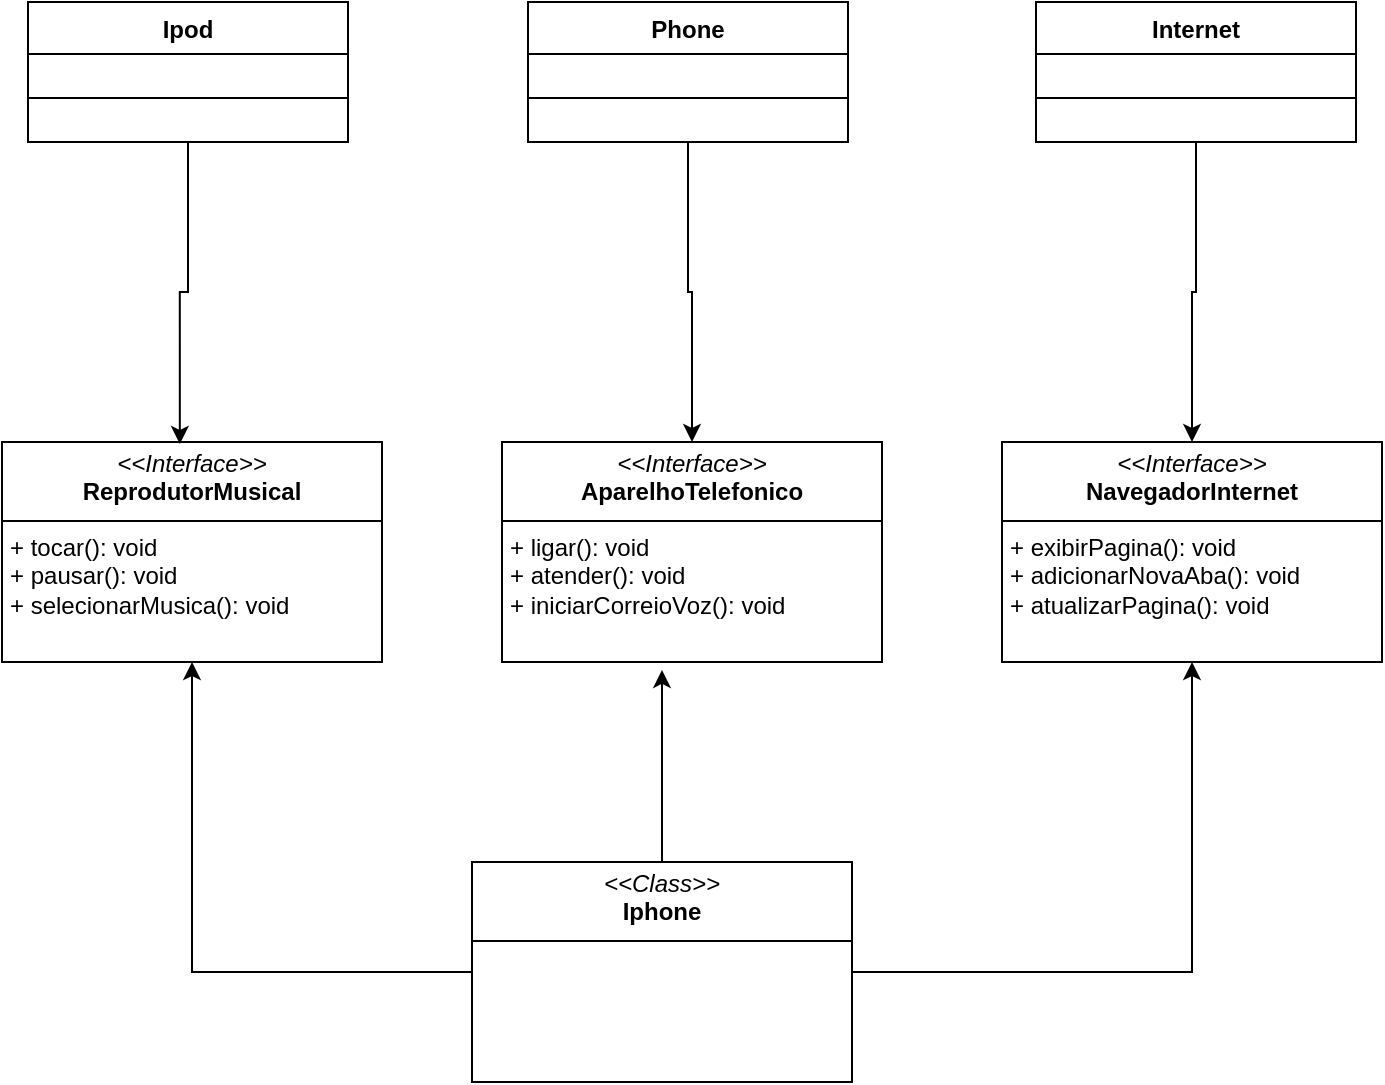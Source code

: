 <mxfile version="24.3.1" type="github">
  <diagram name="Página-1" id="_-jYr5z-x3jwiVXwiHpg">
    <mxGraphModel dx="1434" dy="738" grid="1" gridSize="10" guides="1" tooltips="1" connect="1" arrows="1" fold="1" page="1" pageScale="1" pageWidth="827" pageHeight="1169" math="0" shadow="0">
      <root>
        <mxCell id="0" />
        <mxCell id="1" parent="0" />
        <mxCell id="T2ekVF5NeQB2pHT4nhK3-21" value="&lt;p style=&quot;margin:0px;margin-top:4px;text-align:center;&quot;&gt;&lt;i&gt;&amp;lt;&amp;lt;Interface&amp;gt;&amp;gt;&lt;/i&gt;&lt;br&gt;&lt;b&gt;NavegadorInternet&lt;/b&gt;&lt;/p&gt;&lt;hr size=&quot;1&quot; style=&quot;border-style:solid;&quot;&gt;&lt;p style=&quot;margin:0px;margin-left:4px;&quot;&gt;&lt;/p&gt;&lt;p style=&quot;margin:0px;margin-left:4px;&quot;&gt;+ exibirPagina(): void&lt;br&gt;+ adicionarNovaAba(): void&lt;/p&gt;&lt;p style=&quot;margin:0px;margin-left:4px;&quot;&gt;+ atualizarPagina(): void&lt;/p&gt;" style="verticalAlign=top;align=left;overflow=fill;html=1;whiteSpace=wrap;" vertex="1" parent="1">
          <mxGeometry x="569" y="350" width="190" height="110" as="geometry" />
        </mxCell>
        <mxCell id="T2ekVF5NeQB2pHT4nhK3-22" value="&lt;p style=&quot;margin:0px;margin-top:4px;text-align:center;&quot;&gt;&lt;i&gt;&amp;lt;&amp;lt;Interface&amp;gt;&amp;gt;&lt;/i&gt;&lt;br&gt;&lt;b&gt;ReprodutorMusical&lt;/b&gt;&lt;/p&gt;&lt;hr size=&quot;1&quot; style=&quot;border-style:solid;&quot;&gt;&lt;p style=&quot;margin:0px;margin-left:4px;&quot;&gt;&lt;/p&gt;&lt;p style=&quot;margin:0px;margin-left:4px;&quot;&gt;+ tocar(): void&lt;br&gt;+ pausar(): void&lt;/p&gt;&lt;p style=&quot;margin:0px;margin-left:4px;&quot;&gt;+ selecionarMusica(): void&lt;/p&gt;" style="verticalAlign=top;align=left;overflow=fill;html=1;whiteSpace=wrap;" vertex="1" parent="1">
          <mxGeometry x="69" y="350" width="190" height="110" as="geometry" />
        </mxCell>
        <mxCell id="T2ekVF5NeQB2pHT4nhK3-23" value="&lt;p style=&quot;margin:0px;margin-top:4px;text-align:center;&quot;&gt;&lt;i&gt;&amp;lt;&amp;lt;Interface&amp;gt;&amp;gt;&lt;/i&gt;&lt;br&gt;&lt;b&gt;AparelhoTelefonico&lt;/b&gt;&lt;/p&gt;&lt;hr size=&quot;1&quot; style=&quot;border-style:solid;&quot;&gt;&lt;p style=&quot;margin:0px;margin-left:4px;&quot;&gt;&lt;/p&gt;&lt;p style=&quot;margin:0px;margin-left:4px;&quot;&gt;+ ligar(): void&lt;br&gt;+ atender(): void&lt;/p&gt;&lt;p style=&quot;margin:0px;margin-left:4px;&quot;&gt;+ iniciarCorreioVoz(): void&lt;/p&gt;" style="verticalAlign=top;align=left;overflow=fill;html=1;whiteSpace=wrap;" vertex="1" parent="1">
          <mxGeometry x="319" y="350" width="190" height="110" as="geometry" />
        </mxCell>
        <mxCell id="T2ekVF5NeQB2pHT4nhK3-35" style="edgeStyle=orthogonalEdgeStyle;rounded=0;orthogonalLoop=1;jettySize=auto;html=1;" edge="1" parent="1" source="T2ekVF5NeQB2pHT4nhK3-24" target="T2ekVF5NeQB2pHT4nhK3-22">
          <mxGeometry relative="1" as="geometry" />
        </mxCell>
        <mxCell id="T2ekVF5NeQB2pHT4nhK3-24" value="&lt;p style=&quot;margin:0px;margin-top:4px;text-align:center;&quot;&gt;&lt;i&gt;&amp;lt;&amp;lt;Class&amp;gt;&amp;gt;&lt;/i&gt;&lt;br&gt;&lt;b&gt;Iphone&lt;/b&gt;&lt;/p&gt;&lt;hr size=&quot;1&quot; style=&quot;border-style:solid;&quot;&gt;&lt;p style=&quot;margin:0px;margin-left:4px;&quot;&gt;&lt;/p&gt;&lt;p style=&quot;margin:0px;margin-left:4px;&quot;&gt;&lt;br&gt;&lt;/p&gt;" style="verticalAlign=top;align=left;overflow=fill;html=1;whiteSpace=wrap;" vertex="1" parent="1">
          <mxGeometry x="304" y="560" width="190" height="110" as="geometry" />
        </mxCell>
        <mxCell id="T2ekVF5NeQB2pHT4nhK3-25" value="Ipod" style="swimlane;fontStyle=1;align=center;verticalAlign=top;childLayout=stackLayout;horizontal=1;startSize=26;horizontalStack=0;resizeParent=1;resizeParentMax=0;resizeLast=0;collapsible=1;marginBottom=0;whiteSpace=wrap;html=1;" vertex="1" parent="1">
          <mxGeometry x="82" y="130" width="160" height="70" as="geometry" />
        </mxCell>
        <mxCell id="T2ekVF5NeQB2pHT4nhK3-27" value="" style="line;strokeWidth=1;fillColor=none;align=left;verticalAlign=middle;spacingTop=-1;spacingLeft=3;spacingRight=3;rotatable=0;labelPosition=right;points=[];portConstraint=eastwest;strokeColor=inherit;" vertex="1" parent="T2ekVF5NeQB2pHT4nhK3-25">
          <mxGeometry y="26" width="160" height="44" as="geometry" />
        </mxCell>
        <mxCell id="T2ekVF5NeQB2pHT4nhK3-37" style="edgeStyle=orthogonalEdgeStyle;rounded=0;orthogonalLoop=1;jettySize=auto;html=1;" edge="1" parent="1" source="T2ekVF5NeQB2pHT4nhK3-29" target="T2ekVF5NeQB2pHT4nhK3-23">
          <mxGeometry relative="1" as="geometry" />
        </mxCell>
        <mxCell id="T2ekVF5NeQB2pHT4nhK3-29" value="Phone" style="swimlane;fontStyle=1;align=center;verticalAlign=top;childLayout=stackLayout;horizontal=1;startSize=26;horizontalStack=0;resizeParent=1;resizeParentMax=0;resizeLast=0;collapsible=1;marginBottom=0;whiteSpace=wrap;html=1;" vertex="1" parent="1">
          <mxGeometry x="332" y="130" width="160" height="70" as="geometry" />
        </mxCell>
        <mxCell id="T2ekVF5NeQB2pHT4nhK3-30" value="" style="line;strokeWidth=1;fillColor=none;align=left;verticalAlign=middle;spacingTop=-1;spacingLeft=3;spacingRight=3;rotatable=0;labelPosition=right;points=[];portConstraint=eastwest;strokeColor=inherit;" vertex="1" parent="T2ekVF5NeQB2pHT4nhK3-29">
          <mxGeometry y="26" width="160" height="44" as="geometry" />
        </mxCell>
        <mxCell id="T2ekVF5NeQB2pHT4nhK3-38" style="edgeStyle=orthogonalEdgeStyle;rounded=0;orthogonalLoop=1;jettySize=auto;html=1;" edge="1" parent="1" source="T2ekVF5NeQB2pHT4nhK3-31" target="T2ekVF5NeQB2pHT4nhK3-21">
          <mxGeometry relative="1" as="geometry" />
        </mxCell>
        <mxCell id="T2ekVF5NeQB2pHT4nhK3-31" value="Internet" style="swimlane;fontStyle=1;align=center;verticalAlign=top;childLayout=stackLayout;horizontal=1;startSize=26;horizontalStack=0;resizeParent=1;resizeParentMax=0;resizeLast=0;collapsible=1;marginBottom=0;whiteSpace=wrap;html=1;" vertex="1" parent="1">
          <mxGeometry x="586" y="130" width="160" height="70" as="geometry" />
        </mxCell>
        <mxCell id="T2ekVF5NeQB2pHT4nhK3-32" value="" style="line;strokeWidth=1;fillColor=none;align=left;verticalAlign=middle;spacingTop=-1;spacingLeft=3;spacingRight=3;rotatable=0;labelPosition=right;points=[];portConstraint=eastwest;strokeColor=inherit;" vertex="1" parent="T2ekVF5NeQB2pHT4nhK3-31">
          <mxGeometry y="26" width="160" height="44" as="geometry" />
        </mxCell>
        <mxCell id="T2ekVF5NeQB2pHT4nhK3-33" style="edgeStyle=orthogonalEdgeStyle;rounded=0;orthogonalLoop=1;jettySize=auto;html=1;entryX=0.5;entryY=1;entryDx=0;entryDy=0;" edge="1" parent="1" source="T2ekVF5NeQB2pHT4nhK3-24" target="T2ekVF5NeQB2pHT4nhK3-21">
          <mxGeometry relative="1" as="geometry" />
        </mxCell>
        <mxCell id="T2ekVF5NeQB2pHT4nhK3-34" style="edgeStyle=orthogonalEdgeStyle;rounded=0;orthogonalLoop=1;jettySize=auto;html=1;entryX=0.421;entryY=1.036;entryDx=0;entryDy=0;entryPerimeter=0;" edge="1" parent="1" source="T2ekVF5NeQB2pHT4nhK3-24" target="T2ekVF5NeQB2pHT4nhK3-23">
          <mxGeometry relative="1" as="geometry" />
        </mxCell>
        <mxCell id="T2ekVF5NeQB2pHT4nhK3-36" style="edgeStyle=orthogonalEdgeStyle;rounded=0;orthogonalLoop=1;jettySize=auto;html=1;entryX=0.468;entryY=0.009;entryDx=0;entryDy=0;entryPerimeter=0;" edge="1" parent="1" source="T2ekVF5NeQB2pHT4nhK3-25" target="T2ekVF5NeQB2pHT4nhK3-22">
          <mxGeometry relative="1" as="geometry" />
        </mxCell>
      </root>
    </mxGraphModel>
  </diagram>
</mxfile>
